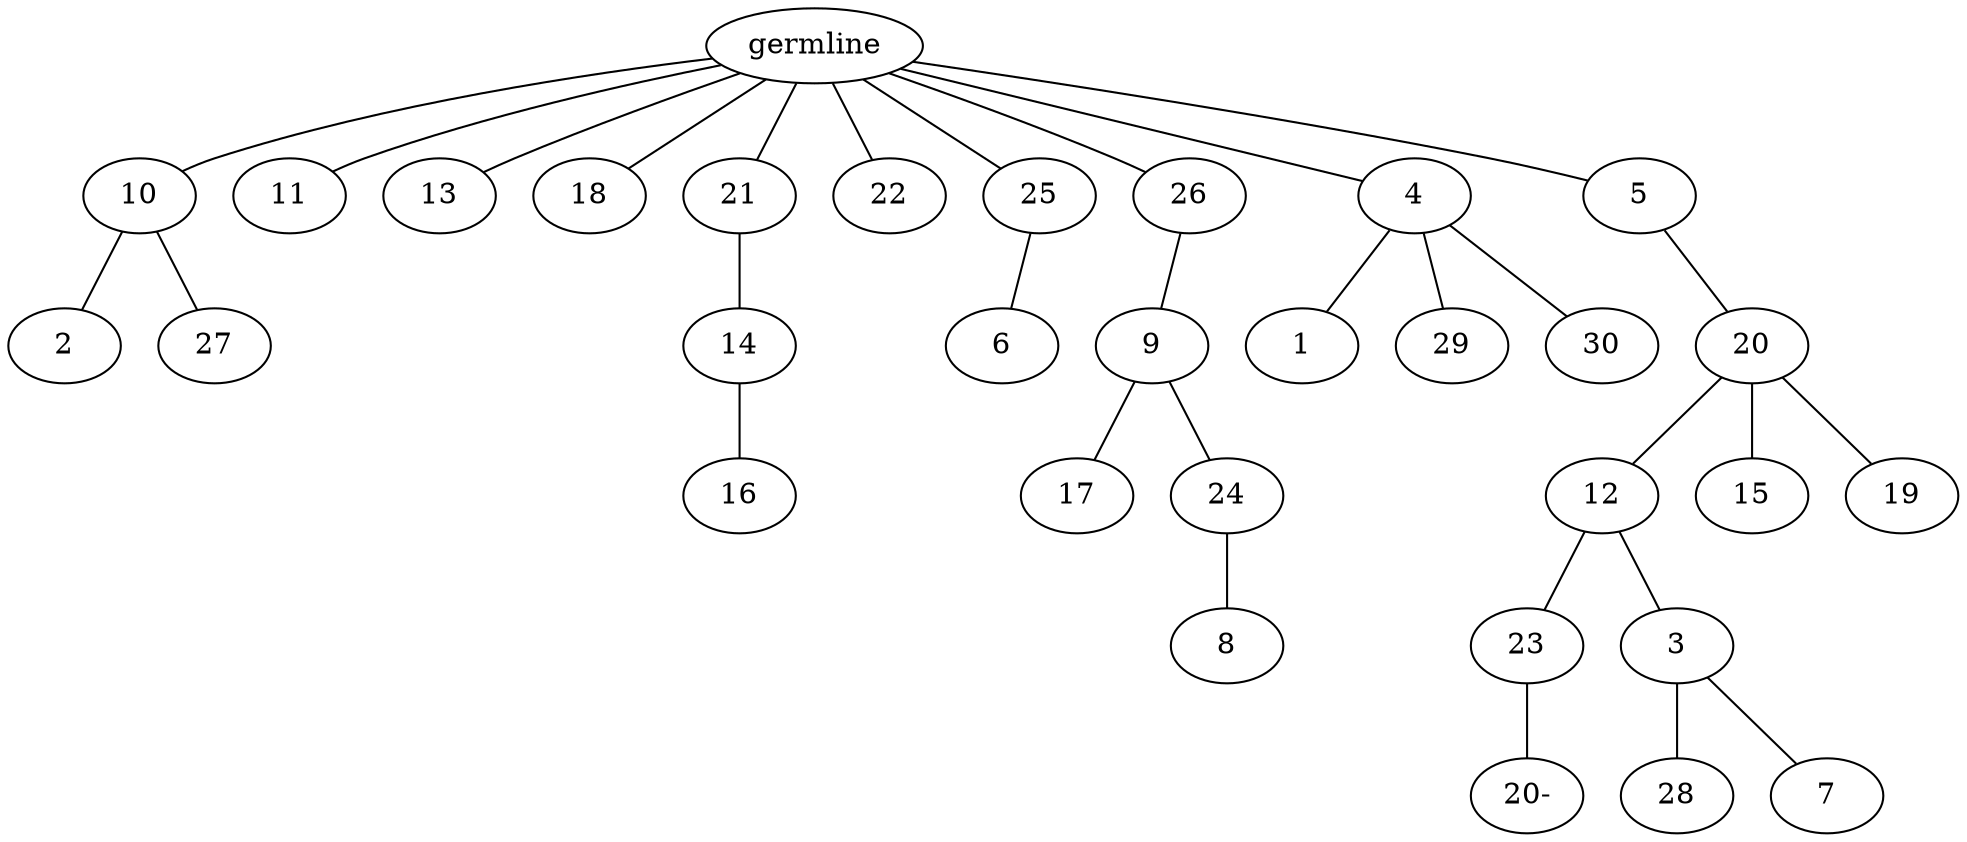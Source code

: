 graph tree {
    "139744024479152" [label="germline"];
    "139744024492448" [label="10"];
    "139744024493360" [label="2"];
    "139744024492688" [label="27"];
    "139744024491824" [label="11"];
    "139744024492880" [label="13"];
    "139744024493792" [label="18"];
    "139744024491104" [label="21"];
    "139744024494528" [label="14"];
    "139744024494912" [label="16"];
    "139744024495680" [label="22"];
    "139744024496352" [label="25"];
    "139744024495584" [label="6"];
    "139744024496112" [label="26"];
    "139744024494960" [label="9"];
    "139744024495296" [label="17"];
    "139744024495728" [label="24"];
    "139744024496256" [label="8"];
    "139744024496448" [label="4"];
    "139744024496928" [label="1"];
    "139744024495872" [label="29"];
    "139744024496160" [label="30"];
    "139744024497600" [label="5"];
    "139744024495392" [label="20"];
    "139744024495632" [label="12"];
    "139744024497216" [label="23"];
    "139744024478192" [label="20-"];
    "139744024496880" [label="3"];
    "139744024497696" [label="28"];
    "139744024497456" [label="7"];
    "139744024496736" [label="15"];
    "139744024497888" [label="19"];
    "139744024479152" -- "139744024492448";
    "139744024479152" -- "139744024491824";
    "139744024479152" -- "139744024492880";
    "139744024479152" -- "139744024493792";
    "139744024479152" -- "139744024491104";
    "139744024479152" -- "139744024495680";
    "139744024479152" -- "139744024496352";
    "139744024479152" -- "139744024496112";
    "139744024479152" -- "139744024496448";
    "139744024479152" -- "139744024497600";
    "139744024492448" -- "139744024493360";
    "139744024492448" -- "139744024492688";
    "139744024491104" -- "139744024494528";
    "139744024494528" -- "139744024494912";
    "139744024496352" -- "139744024495584";
    "139744024496112" -- "139744024494960";
    "139744024494960" -- "139744024495296";
    "139744024494960" -- "139744024495728";
    "139744024495728" -- "139744024496256";
    "139744024496448" -- "139744024496928";
    "139744024496448" -- "139744024495872";
    "139744024496448" -- "139744024496160";
    "139744024497600" -- "139744024495392";
    "139744024495392" -- "139744024495632";
    "139744024495392" -- "139744024496736";
    "139744024495392" -- "139744024497888";
    "139744024495632" -- "139744024497216";
    "139744024495632" -- "139744024496880";
    "139744024497216" -- "139744024478192";
    "139744024496880" -- "139744024497696";
    "139744024496880" -- "139744024497456";
}
